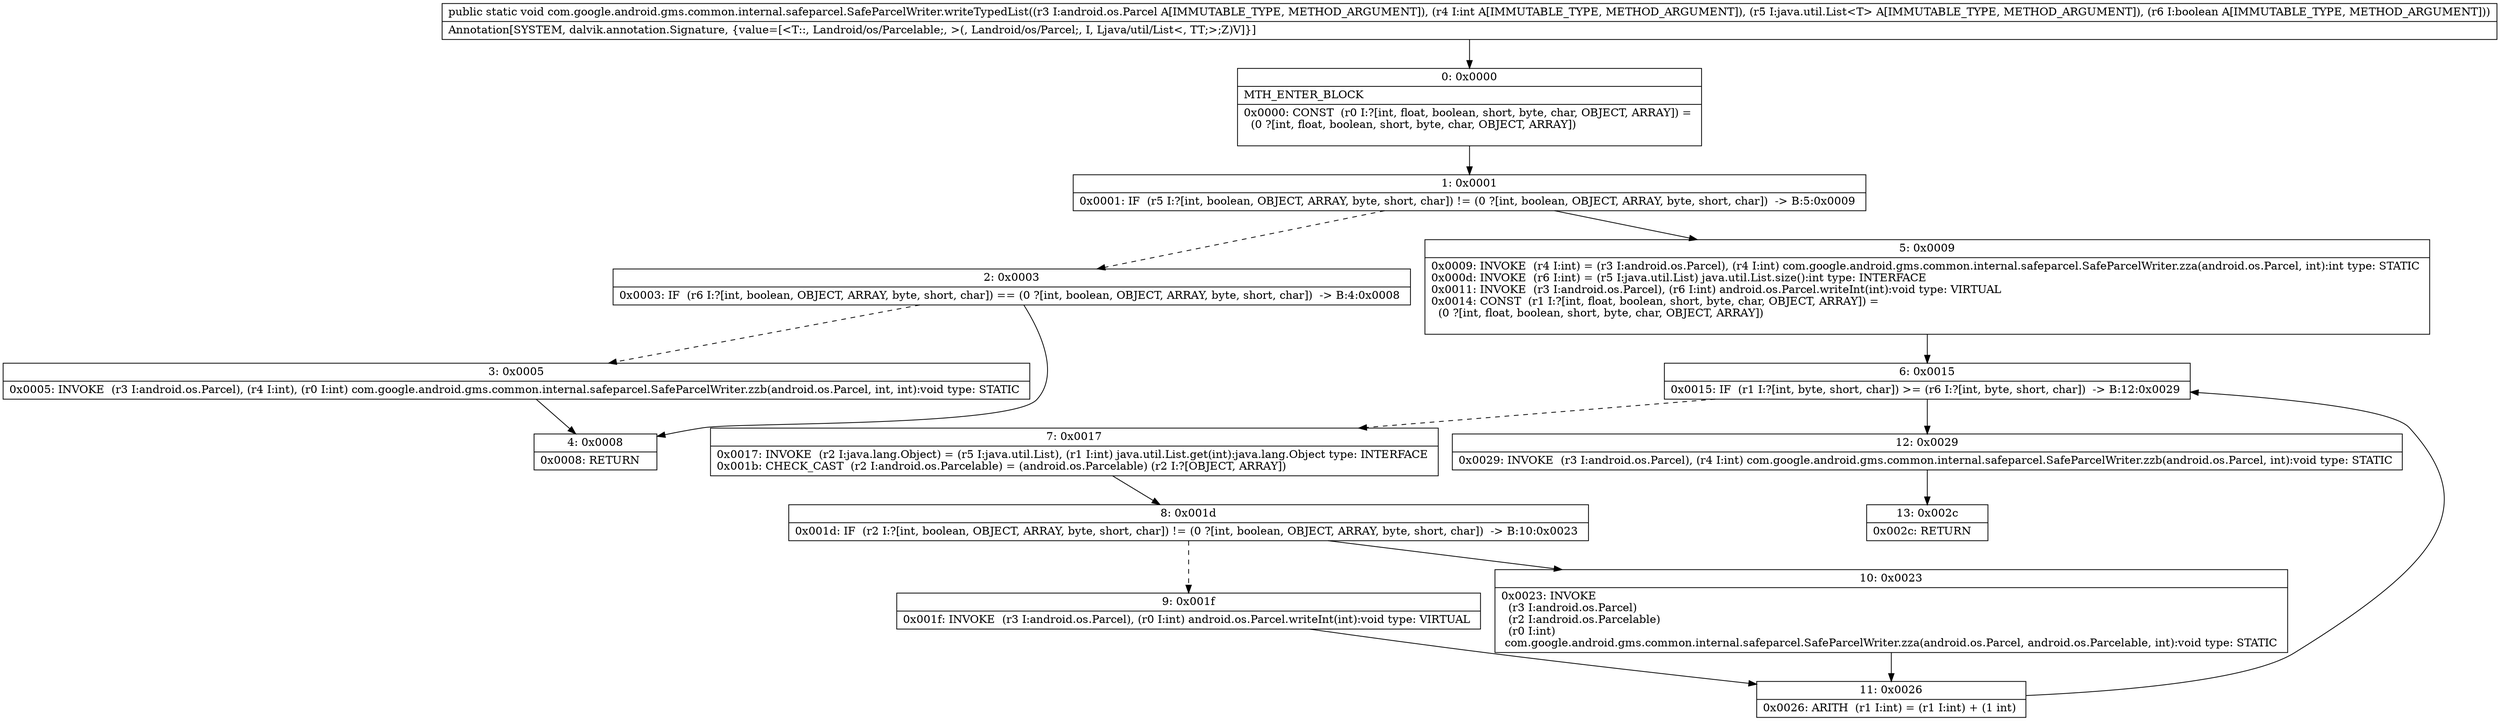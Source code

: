 digraph "CFG forcom.google.android.gms.common.internal.safeparcel.SafeParcelWriter.writeTypedList(Landroid\/os\/Parcel;ILjava\/util\/List;Z)V" {
Node_0 [shape=record,label="{0\:\ 0x0000|MTH_ENTER_BLOCK\l|0x0000: CONST  (r0 I:?[int, float, boolean, short, byte, char, OBJECT, ARRAY]) = \l  (0 ?[int, float, boolean, short, byte, char, OBJECT, ARRAY])\l \l}"];
Node_1 [shape=record,label="{1\:\ 0x0001|0x0001: IF  (r5 I:?[int, boolean, OBJECT, ARRAY, byte, short, char]) != (0 ?[int, boolean, OBJECT, ARRAY, byte, short, char])  \-\> B:5:0x0009 \l}"];
Node_2 [shape=record,label="{2\:\ 0x0003|0x0003: IF  (r6 I:?[int, boolean, OBJECT, ARRAY, byte, short, char]) == (0 ?[int, boolean, OBJECT, ARRAY, byte, short, char])  \-\> B:4:0x0008 \l}"];
Node_3 [shape=record,label="{3\:\ 0x0005|0x0005: INVOKE  (r3 I:android.os.Parcel), (r4 I:int), (r0 I:int) com.google.android.gms.common.internal.safeparcel.SafeParcelWriter.zzb(android.os.Parcel, int, int):void type: STATIC \l}"];
Node_4 [shape=record,label="{4\:\ 0x0008|0x0008: RETURN   \l}"];
Node_5 [shape=record,label="{5\:\ 0x0009|0x0009: INVOKE  (r4 I:int) = (r3 I:android.os.Parcel), (r4 I:int) com.google.android.gms.common.internal.safeparcel.SafeParcelWriter.zza(android.os.Parcel, int):int type: STATIC \l0x000d: INVOKE  (r6 I:int) = (r5 I:java.util.List) java.util.List.size():int type: INTERFACE \l0x0011: INVOKE  (r3 I:android.os.Parcel), (r6 I:int) android.os.Parcel.writeInt(int):void type: VIRTUAL \l0x0014: CONST  (r1 I:?[int, float, boolean, short, byte, char, OBJECT, ARRAY]) = \l  (0 ?[int, float, boolean, short, byte, char, OBJECT, ARRAY])\l \l}"];
Node_6 [shape=record,label="{6\:\ 0x0015|0x0015: IF  (r1 I:?[int, byte, short, char]) \>= (r6 I:?[int, byte, short, char])  \-\> B:12:0x0029 \l}"];
Node_7 [shape=record,label="{7\:\ 0x0017|0x0017: INVOKE  (r2 I:java.lang.Object) = (r5 I:java.util.List), (r1 I:int) java.util.List.get(int):java.lang.Object type: INTERFACE \l0x001b: CHECK_CAST  (r2 I:android.os.Parcelable) = (android.os.Parcelable) (r2 I:?[OBJECT, ARRAY]) \l}"];
Node_8 [shape=record,label="{8\:\ 0x001d|0x001d: IF  (r2 I:?[int, boolean, OBJECT, ARRAY, byte, short, char]) != (0 ?[int, boolean, OBJECT, ARRAY, byte, short, char])  \-\> B:10:0x0023 \l}"];
Node_9 [shape=record,label="{9\:\ 0x001f|0x001f: INVOKE  (r3 I:android.os.Parcel), (r0 I:int) android.os.Parcel.writeInt(int):void type: VIRTUAL \l}"];
Node_10 [shape=record,label="{10\:\ 0x0023|0x0023: INVOKE  \l  (r3 I:android.os.Parcel)\l  (r2 I:android.os.Parcelable)\l  (r0 I:int)\l com.google.android.gms.common.internal.safeparcel.SafeParcelWriter.zza(android.os.Parcel, android.os.Parcelable, int):void type: STATIC \l}"];
Node_11 [shape=record,label="{11\:\ 0x0026|0x0026: ARITH  (r1 I:int) = (r1 I:int) + (1 int) \l}"];
Node_12 [shape=record,label="{12\:\ 0x0029|0x0029: INVOKE  (r3 I:android.os.Parcel), (r4 I:int) com.google.android.gms.common.internal.safeparcel.SafeParcelWriter.zzb(android.os.Parcel, int):void type: STATIC \l}"];
Node_13 [shape=record,label="{13\:\ 0x002c|0x002c: RETURN   \l}"];
MethodNode[shape=record,label="{public static void com.google.android.gms.common.internal.safeparcel.SafeParcelWriter.writeTypedList((r3 I:android.os.Parcel A[IMMUTABLE_TYPE, METHOD_ARGUMENT]), (r4 I:int A[IMMUTABLE_TYPE, METHOD_ARGUMENT]), (r5 I:java.util.List\<T\> A[IMMUTABLE_TYPE, METHOD_ARGUMENT]), (r6 I:boolean A[IMMUTABLE_TYPE, METHOD_ARGUMENT]))  | Annotation[SYSTEM, dalvik.annotation.Signature, \{value=[\<T::, Landroid\/os\/Parcelable;, \>(, Landroid\/os\/Parcel;, I, Ljava\/util\/List\<, TT;\>;Z)V]\}]\l}"];
MethodNode -> Node_0;
Node_0 -> Node_1;
Node_1 -> Node_2[style=dashed];
Node_1 -> Node_5;
Node_2 -> Node_3[style=dashed];
Node_2 -> Node_4;
Node_3 -> Node_4;
Node_5 -> Node_6;
Node_6 -> Node_7[style=dashed];
Node_6 -> Node_12;
Node_7 -> Node_8;
Node_8 -> Node_9[style=dashed];
Node_8 -> Node_10;
Node_9 -> Node_11;
Node_10 -> Node_11;
Node_11 -> Node_6;
Node_12 -> Node_13;
}

